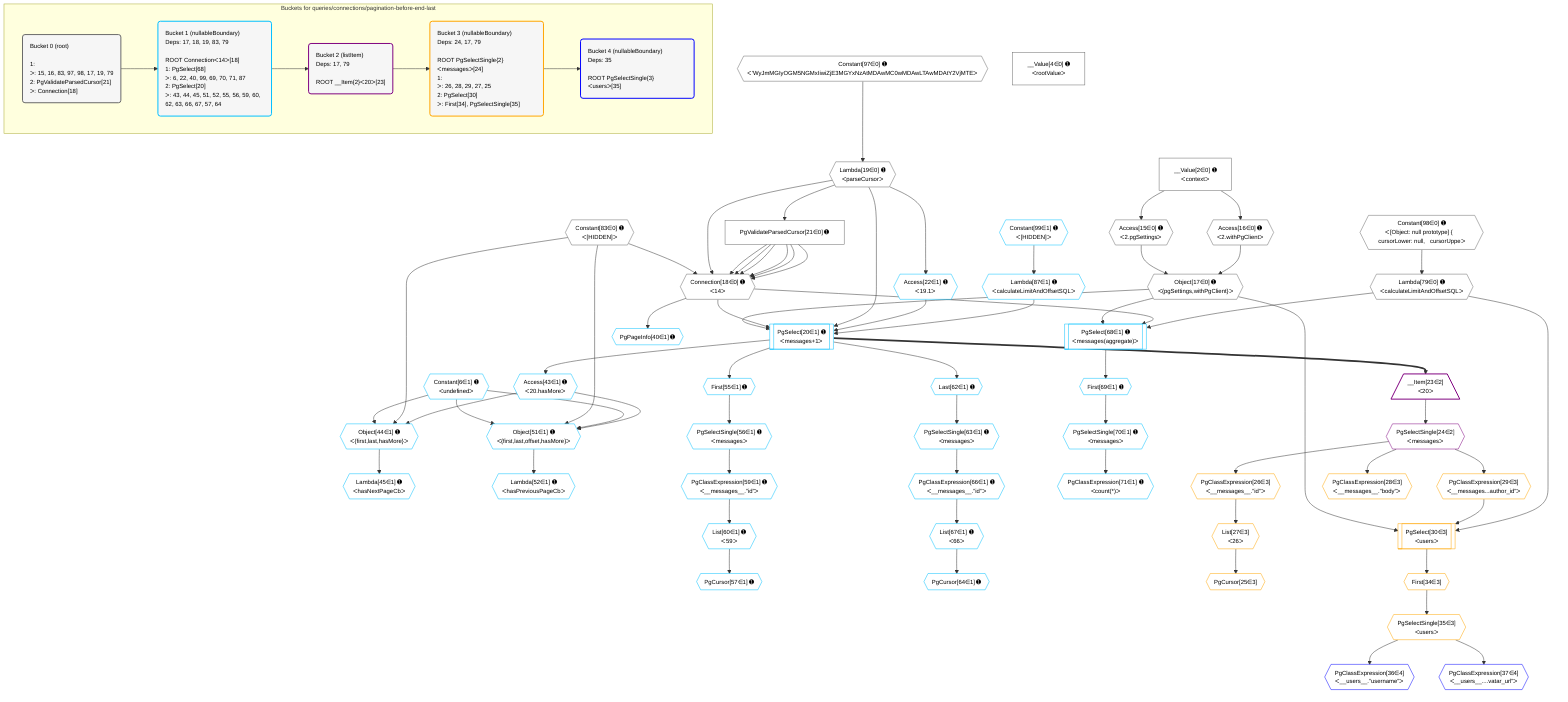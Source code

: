 %%{init: {'themeVariables': { 'fontSize': '12px'}}}%%
graph TD
    classDef path fill:#eee,stroke:#000,color:#000
    classDef plan fill:#fff,stroke-width:1px,color:#000
    classDef itemplan fill:#fff,stroke-width:2px,color:#000
    classDef unbatchedplan fill:#dff,stroke-width:1px,color:#000
    classDef sideeffectplan fill:#fcc,stroke-width:2px,color:#000
    classDef bucket fill:#f6f6f6,color:#000,stroke-width:2px,text-align:left


    %% plan dependencies
    Connection18{{"Connection[18∈0] ➊<br />ᐸ14ᐳ"}}:::plan
    Constant83{{"Constant[83∈0] ➊<br />ᐸ[HIDDEN]ᐳ"}}:::plan
    Lambda19{{"Lambda[19∈0] ➊<br />ᐸparseCursorᐳ"}}:::plan
    PgValidateParsedCursor21["PgValidateParsedCursor[21∈0] ➊"]:::plan
    Constant83 & Lambda19 & PgValidateParsedCursor21 & PgValidateParsedCursor21 & PgValidateParsedCursor21 & PgValidateParsedCursor21 & PgValidateParsedCursor21 & PgValidateParsedCursor21 --> Connection18
    Object17{{"Object[17∈0] ➊<br />ᐸ{pgSettings,withPgClient}ᐳ"}}:::plan
    Access15{{"Access[15∈0] ➊<br />ᐸ2.pgSettingsᐳ"}}:::plan
    Access16{{"Access[16∈0] ➊<br />ᐸ2.withPgClientᐳ"}}:::plan
    Access15 & Access16 --> Object17
    __Value2["__Value[2∈0] ➊<br />ᐸcontextᐳ"]:::plan
    __Value2 --> Access15
    __Value2 --> Access16
    Constant97{{"Constant[97∈0] ➊<br />ᐸ'WyJmMGIyOGM5NGMxIiwiZjE3MGYxNzAtMDAwMC0wMDAwLTAwMDAtY2VjMTEᐳ"}}:::plan
    Constant97 --> Lambda19
    Lambda19 --> PgValidateParsedCursor21
    Lambda79{{"Lambda[79∈0] ➊<br />ᐸcalculateLimitAndOffsetSQLᐳ"}}:::plan
    Constant98{{"Constant[98∈0] ➊<br />ᐸ[Object: null prototype] {   cursorLower: null,   cursorUppeᐳ"}}:::plan
    Constant98 --> Lambda79
    __Value4["__Value[4∈0] ➊<br />ᐸrootValueᐳ"]:::plan
    PgSelect20[["PgSelect[20∈1] ➊<br />ᐸmessages+1ᐳ"]]:::plan
    Access22{{"Access[22∈1] ➊<br />ᐸ19.1ᐳ"}}:::plan
    Lambda87{{"Lambda[87∈1] ➊<br />ᐸcalculateLimitAndOffsetSQLᐳ"}}:::plan
    Object17 & Connection18 & Lambda19 & Access22 & Lambda87 --> PgSelect20
    Object51{{"Object[51∈1] ➊<br />ᐸ{first,last,offset,hasMore}ᐳ"}}:::plan
    Constant6{{"Constant[6∈1] ➊<br />ᐸundefinedᐳ"}}:::plan
    Access43{{"Access[43∈1] ➊<br />ᐸ20.hasMoreᐳ"}}:::plan
    Constant6 & Constant83 & Constant6 & Access43 --> Object51
    Object44{{"Object[44∈1] ➊<br />ᐸ{first,last,hasMore}ᐳ"}}:::plan
    Constant6 & Constant83 & Access43 --> Object44
    PgSelect68[["PgSelect[68∈1] ➊<br />ᐸmessages(aggregate)ᐳ"]]:::plan
    Object17 & Connection18 & Lambda79 --> PgSelect68
    Lambda19 --> Access22
    PgPageInfo40{{"PgPageInfo[40∈1] ➊"}}:::plan
    Connection18 --> PgPageInfo40
    PgSelect20 --> Access43
    Lambda45{{"Lambda[45∈1] ➊<br />ᐸhasNextPageCbᐳ"}}:::plan
    Object44 --> Lambda45
    Lambda52{{"Lambda[52∈1] ➊<br />ᐸhasPreviousPageCbᐳ"}}:::plan
    Object51 --> Lambda52
    First55{{"First[55∈1] ➊"}}:::plan
    PgSelect20 --> First55
    PgSelectSingle56{{"PgSelectSingle[56∈1] ➊<br />ᐸmessagesᐳ"}}:::plan
    First55 --> PgSelectSingle56
    PgCursor57{{"PgCursor[57∈1] ➊"}}:::plan
    List60{{"List[60∈1] ➊<br />ᐸ59ᐳ"}}:::plan
    List60 --> PgCursor57
    PgClassExpression59{{"PgClassExpression[59∈1] ➊<br />ᐸ__messages__.”id”ᐳ"}}:::plan
    PgSelectSingle56 --> PgClassExpression59
    PgClassExpression59 --> List60
    Last62{{"Last[62∈1] ➊"}}:::plan
    PgSelect20 --> Last62
    PgSelectSingle63{{"PgSelectSingle[63∈1] ➊<br />ᐸmessagesᐳ"}}:::plan
    Last62 --> PgSelectSingle63
    PgCursor64{{"PgCursor[64∈1] ➊"}}:::plan
    List67{{"List[67∈1] ➊<br />ᐸ66ᐳ"}}:::plan
    List67 --> PgCursor64
    PgClassExpression66{{"PgClassExpression[66∈1] ➊<br />ᐸ__messages__.”id”ᐳ"}}:::plan
    PgSelectSingle63 --> PgClassExpression66
    PgClassExpression66 --> List67
    First69{{"First[69∈1] ➊"}}:::plan
    PgSelect68 --> First69
    PgSelectSingle70{{"PgSelectSingle[70∈1] ➊<br />ᐸmessagesᐳ"}}:::plan
    First69 --> PgSelectSingle70
    PgClassExpression71{{"PgClassExpression[71∈1] ➊<br />ᐸcount(*)ᐳ"}}:::plan
    PgSelectSingle70 --> PgClassExpression71
    Constant99{{"Constant[99∈1] ➊<br />ᐸ[HIDDEN]ᐳ"}}:::plan
    Constant99 --> Lambda87
    __Item23[/"__Item[23∈2]<br />ᐸ20ᐳ"\]:::itemplan
    PgSelect20 ==> __Item23
    PgSelectSingle24{{"PgSelectSingle[24∈2]<br />ᐸmessagesᐳ"}}:::plan
    __Item23 --> PgSelectSingle24
    PgSelect30[["PgSelect[30∈3]<br />ᐸusersᐳ"]]:::plan
    PgClassExpression29{{"PgClassExpression[29∈3]<br />ᐸ__messages...author_id”ᐳ"}}:::plan
    Object17 & PgClassExpression29 & Lambda79 --> PgSelect30
    PgCursor25{{"PgCursor[25∈3]"}}:::plan
    List27{{"List[27∈3]<br />ᐸ26ᐳ"}}:::plan
    List27 --> PgCursor25
    PgClassExpression26{{"PgClassExpression[26∈3]<br />ᐸ__messages__.”id”ᐳ"}}:::plan
    PgSelectSingle24 --> PgClassExpression26
    PgClassExpression26 --> List27
    PgClassExpression28{{"PgClassExpression[28∈3]<br />ᐸ__messages__.”body”ᐳ"}}:::plan
    PgSelectSingle24 --> PgClassExpression28
    PgSelectSingle24 --> PgClassExpression29
    First34{{"First[34∈3]"}}:::plan
    PgSelect30 --> First34
    PgSelectSingle35{{"PgSelectSingle[35∈3]<br />ᐸusersᐳ"}}:::plan
    First34 --> PgSelectSingle35
    PgClassExpression36{{"PgClassExpression[36∈4]<br />ᐸ__users__.”username”ᐳ"}}:::plan
    PgSelectSingle35 --> PgClassExpression36
    PgClassExpression37{{"PgClassExpression[37∈4]<br />ᐸ__users__....vatar_url”ᐳ"}}:::plan
    PgSelectSingle35 --> PgClassExpression37

    %% define steps

    subgraph "Buckets for queries/connections/pagination-before-end-last"
    Bucket0("Bucket 0 (root)<br /><br />1: <br />ᐳ: 15, 16, 83, 97, 98, 17, 19, 79<br />2: PgValidateParsedCursor[21]<br />ᐳ: Connection[18]"):::bucket
    classDef bucket0 stroke:#696969
    class Bucket0,__Value2,__Value4,Access15,Access16,Object17,Connection18,Lambda19,PgValidateParsedCursor21,Lambda79,Constant83,Constant97,Constant98 bucket0
    Bucket1("Bucket 1 (nullableBoundary)<br />Deps: 17, 18, 19, 83, 79<br /><br />ROOT Connectionᐸ14ᐳ[18]<br />1: PgSelect[68]<br />ᐳ: 6, 22, 40, 99, 69, 70, 71, 87<br />2: PgSelect[20]<br />ᐳ: 43, 44, 45, 51, 52, 55, 56, 59, 60, 62, 63, 66, 67, 57, 64"):::bucket
    classDef bucket1 stroke:#00bfff
    class Bucket1,Constant6,PgSelect20,Access22,PgPageInfo40,Access43,Object44,Lambda45,Object51,Lambda52,First55,PgSelectSingle56,PgCursor57,PgClassExpression59,List60,Last62,PgSelectSingle63,PgCursor64,PgClassExpression66,List67,PgSelect68,First69,PgSelectSingle70,PgClassExpression71,Lambda87,Constant99 bucket1
    Bucket2("Bucket 2 (listItem)<br />Deps: 17, 79<br /><br />ROOT __Item{2}ᐸ20ᐳ[23]"):::bucket
    classDef bucket2 stroke:#7f007f
    class Bucket2,__Item23,PgSelectSingle24 bucket2
    Bucket3("Bucket 3 (nullableBoundary)<br />Deps: 24, 17, 79<br /><br />ROOT PgSelectSingle{2}ᐸmessagesᐳ[24]<br />1: <br />ᐳ: 26, 28, 29, 27, 25<br />2: PgSelect[30]<br />ᐳ: First[34], PgSelectSingle[35]"):::bucket
    classDef bucket3 stroke:#ffa500
    class Bucket3,PgCursor25,PgClassExpression26,List27,PgClassExpression28,PgClassExpression29,PgSelect30,First34,PgSelectSingle35 bucket3
    Bucket4("Bucket 4 (nullableBoundary)<br />Deps: 35<br /><br />ROOT PgSelectSingle{3}ᐸusersᐳ[35]"):::bucket
    classDef bucket4 stroke:#0000ff
    class Bucket4,PgClassExpression36,PgClassExpression37 bucket4
    Bucket0 --> Bucket1
    Bucket1 --> Bucket2
    Bucket2 --> Bucket3
    Bucket3 --> Bucket4
    end